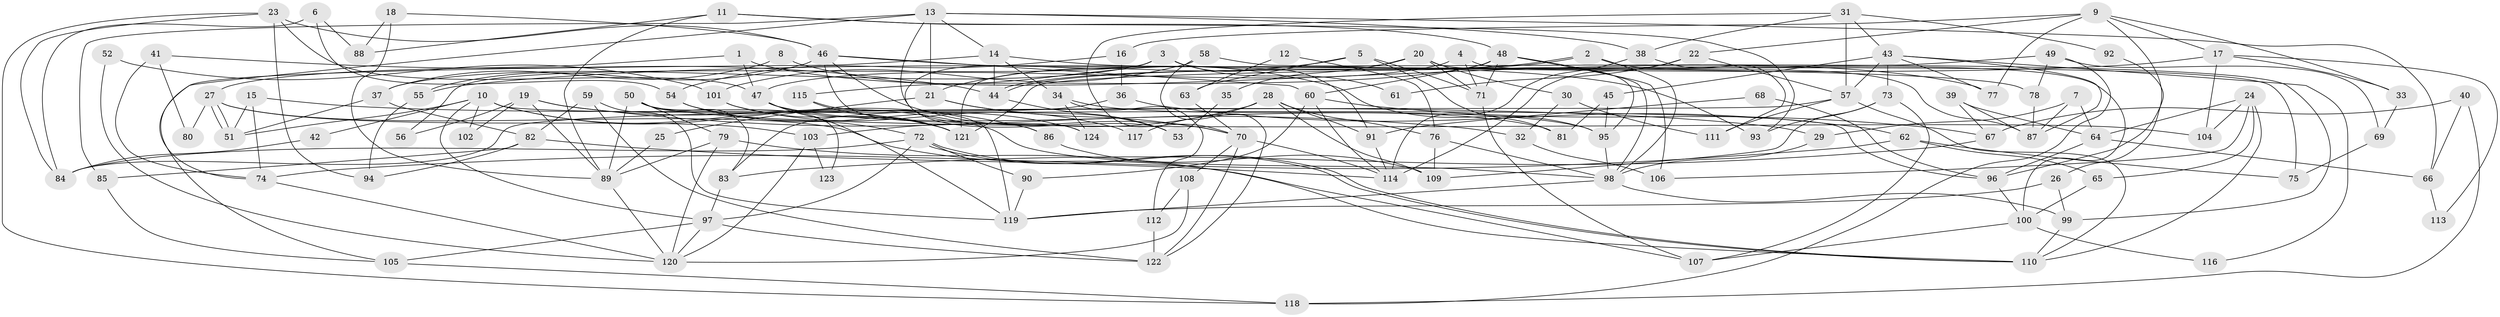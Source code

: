 // Generated by graph-tools (version 1.1) at 2025/11/02/27/25 16:11:18]
// undirected, 124 vertices, 248 edges
graph export_dot {
graph [start="1"]
  node [color=gray90,style=filled];
  1;
  2;
  3;
  4;
  5;
  6;
  7;
  8;
  9;
  10;
  11;
  12;
  13;
  14;
  15;
  16;
  17;
  18;
  19;
  20;
  21;
  22;
  23;
  24;
  25;
  26;
  27;
  28;
  29;
  30;
  31;
  32;
  33;
  34;
  35;
  36;
  37;
  38;
  39;
  40;
  41;
  42;
  43;
  44;
  45;
  46;
  47;
  48;
  49;
  50;
  51;
  52;
  53;
  54;
  55;
  56;
  57;
  58;
  59;
  60;
  61;
  62;
  63;
  64;
  65;
  66;
  67;
  68;
  69;
  70;
  71;
  72;
  73;
  74;
  75;
  76;
  77;
  78;
  79;
  80;
  81;
  82;
  83;
  84;
  85;
  86;
  87;
  88;
  89;
  90;
  91;
  92;
  93;
  94;
  95;
  96;
  97;
  98;
  99;
  100;
  101;
  102;
  103;
  104;
  105;
  106;
  107;
  108;
  109;
  110;
  111;
  112;
  113;
  114;
  115;
  116;
  117;
  118;
  119;
  120;
  121;
  122;
  123;
  124;
  1 -- 27;
  1 -- 47;
  1 -- 77;
  2 -- 44;
  2 -- 44;
  2 -- 87;
  2 -- 98;
  3 -- 91;
  3 -- 37;
  3 -- 56;
  3 -- 61;
  3 -- 75;
  3 -- 124;
  4 -- 47;
  4 -- 100;
  4 -- 71;
  5 -- 71;
  5 -- 21;
  5 -- 63;
  5 -- 81;
  6 -- 54;
  6 -- 84;
  6 -- 88;
  7 -- 64;
  7 -- 29;
  7 -- 87;
  8 -- 95;
  8 -- 37;
  9 -- 17;
  9 -- 22;
  9 -- 16;
  9 -- 26;
  9 -- 33;
  9 -- 77;
  10 -- 97;
  10 -- 121;
  10 -- 42;
  10 -- 51;
  10 -- 96;
  10 -- 98;
  10 -- 102;
  11 -- 48;
  11 -- 88;
  11 -- 89;
  11 -- 93;
  12 -- 63;
  12 -- 76;
  13 -- 74;
  13 -- 14;
  13 -- 21;
  13 -- 38;
  13 -- 53;
  13 -- 66;
  13 -- 85;
  14 -- 78;
  14 -- 44;
  14 -- 34;
  14 -- 105;
  15 -- 74;
  15 -- 51;
  15 -- 29;
  16 -- 36;
  16 -- 54;
  17 -- 55;
  17 -- 104;
  17 -- 33;
  17 -- 113;
  18 -- 89;
  18 -- 46;
  18 -- 88;
  19 -- 89;
  19 -- 86;
  19 -- 32;
  19 -- 56;
  19 -- 102;
  20 -- 121;
  20 -- 95;
  20 -- 30;
  20 -- 35;
  20 -- 71;
  21 -- 70;
  21 -- 25;
  21 -- 53;
  22 -- 114;
  22 -- 57;
  22 -- 61;
  23 -- 47;
  23 -- 46;
  23 -- 84;
  23 -- 94;
  23 -- 118;
  24 -- 110;
  24 -- 106;
  24 -- 64;
  24 -- 65;
  24 -- 104;
  25 -- 89;
  26 -- 99;
  26 -- 119;
  27 -- 51;
  27 -- 51;
  27 -- 107;
  27 -- 80;
  27 -- 103;
  28 -- 103;
  28 -- 109;
  28 -- 76;
  28 -- 91;
  28 -- 117;
  29 -- 98;
  30 -- 111;
  30 -- 32;
  31 -- 57;
  31 -- 38;
  31 -- 43;
  31 -- 70;
  31 -- 92;
  32 -- 106;
  33 -- 69;
  34 -- 124;
  34 -- 95;
  34 -- 112;
  35 -- 53;
  36 -- 83;
  36 -- 62;
  37 -- 51;
  37 -- 82;
  38 -- 114;
  38 -- 111;
  39 -- 87;
  39 -- 64;
  39 -- 67;
  40 -- 118;
  40 -- 67;
  40 -- 66;
  41 -- 74;
  41 -- 44;
  41 -- 80;
  42 -- 84;
  43 -- 77;
  43 -- 45;
  43 -- 57;
  43 -- 73;
  43 -- 87;
  43 -- 116;
  44 -- 53;
  45 -- 95;
  45 -- 81;
  46 -- 70;
  46 -- 60;
  46 -- 55;
  46 -- 86;
  46 -- 93;
  47 -- 81;
  47 -- 119;
  47 -- 121;
  48 -- 98;
  48 -- 71;
  48 -- 60;
  48 -- 106;
  48 -- 115;
  49 -- 121;
  49 -- 118;
  49 -- 69;
  49 -- 78;
  50 -- 79;
  50 -- 89;
  50 -- 83;
  50 -- 104;
  50 -- 123;
  52 -- 101;
  52 -- 120;
  54 -- 72;
  54 -- 124;
  55 -- 94;
  57 -- 84;
  57 -- 110;
  57 -- 111;
  58 -- 99;
  58 -- 122;
  58 -- 101;
  59 -- 82;
  59 -- 119;
  59 -- 122;
  60 -- 67;
  60 -- 90;
  60 -- 114;
  62 -- 65;
  62 -- 75;
  62 -- 74;
  63 -- 70;
  64 -- 66;
  64 -- 96;
  65 -- 100;
  66 -- 113;
  67 -- 83;
  68 -- 96;
  68 -- 91;
  69 -- 75;
  70 -- 122;
  70 -- 108;
  70 -- 114;
  71 -- 107;
  72 -- 90;
  72 -- 110;
  72 -- 110;
  72 -- 84;
  72 -- 97;
  73 -- 93;
  73 -- 107;
  73 -- 109;
  74 -- 120;
  76 -- 98;
  76 -- 109;
  78 -- 87;
  79 -- 110;
  79 -- 120;
  79 -- 89;
  82 -- 85;
  82 -- 114;
  82 -- 94;
  83 -- 97;
  85 -- 105;
  86 -- 109;
  89 -- 120;
  90 -- 119;
  91 -- 114;
  92 -- 96;
  95 -- 98;
  96 -- 100;
  97 -- 120;
  97 -- 105;
  97 -- 122;
  98 -- 99;
  98 -- 119;
  99 -- 110;
  100 -- 107;
  100 -- 116;
  101 -- 121;
  101 -- 117;
  103 -- 120;
  103 -- 123;
  105 -- 118;
  108 -- 112;
  108 -- 120;
  112 -- 122;
  115 -- 119;
  115 -- 121;
}
